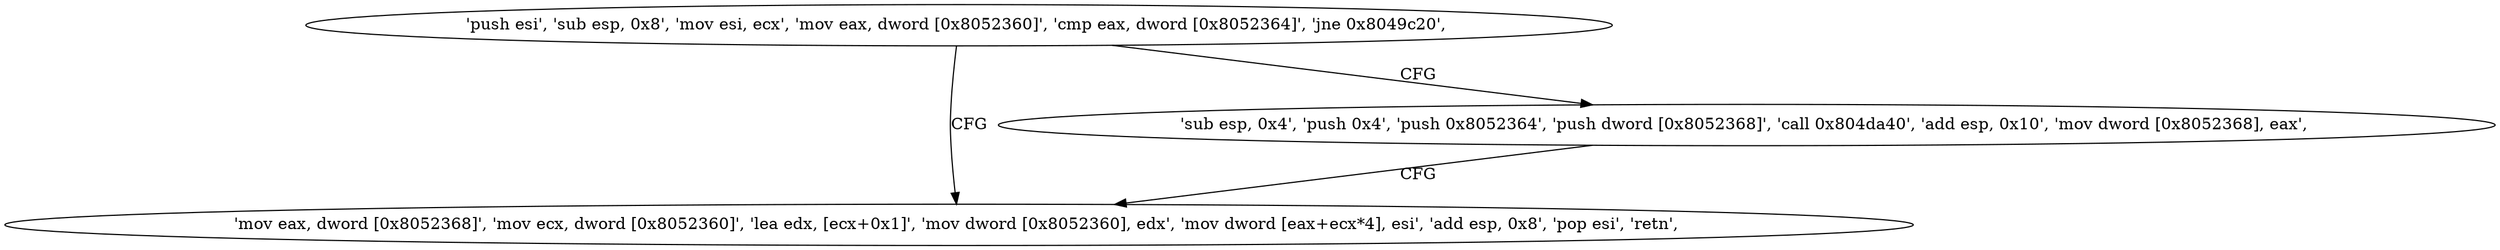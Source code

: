 digraph "func" {
"134519792" [label = "'push esi', 'sub esp, 0x8', 'mov esi, ecx', 'mov eax, dword [0x8052360]', 'cmp eax, dword [0x8052364]', 'jne 0x8049c20', " ]
"134519840" [label = "'mov eax, dword [0x8052368]', 'mov ecx, dword [0x8052360]', 'lea edx, [ecx+0x1]', 'mov dword [0x8052360], edx', 'mov dword [eax+ecx*4], esi', 'add esp, 0x8', 'pop esi', 'retn', " ]
"134519811" [label = "'sub esp, 0x4', 'push 0x4', 'push 0x8052364', 'push dword [0x8052368]', 'call 0x804da40', 'add esp, 0x10', 'mov dword [0x8052368], eax', " ]
"134519792" -> "134519840" [ label = "CFG" ]
"134519792" -> "134519811" [ label = "CFG" ]
"134519811" -> "134519840" [ label = "CFG" ]
}
